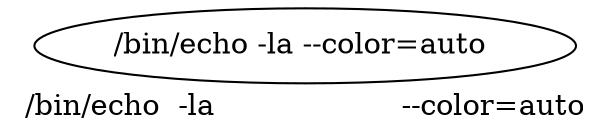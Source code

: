 digraph yep {
	label="/bin/echo  -la                    --color=auto"
	n0[label="/bin/echo -la --color=auto "];
}
